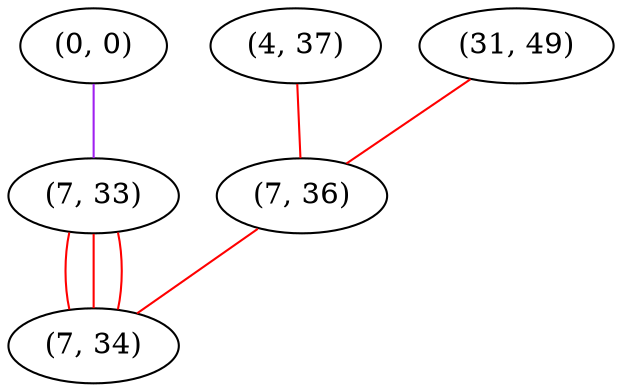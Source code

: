 graph "" {
"(0, 0)";
"(7, 33)";
"(4, 37)";
"(31, 49)";
"(7, 36)";
"(7, 34)";
"(0, 0)" -- "(7, 33)"  [color=purple, key=0, weight=4];
"(7, 33)" -- "(7, 34)"  [color=red, key=0, weight=1];
"(7, 33)" -- "(7, 34)"  [color=red, key=1, weight=1];
"(7, 33)" -- "(7, 34)"  [color=red, key=2, weight=1];
"(4, 37)" -- "(7, 36)"  [color=red, key=0, weight=1];
"(31, 49)" -- "(7, 36)"  [color=red, key=0, weight=1];
"(7, 36)" -- "(7, 34)"  [color=red, key=0, weight=1];
}
